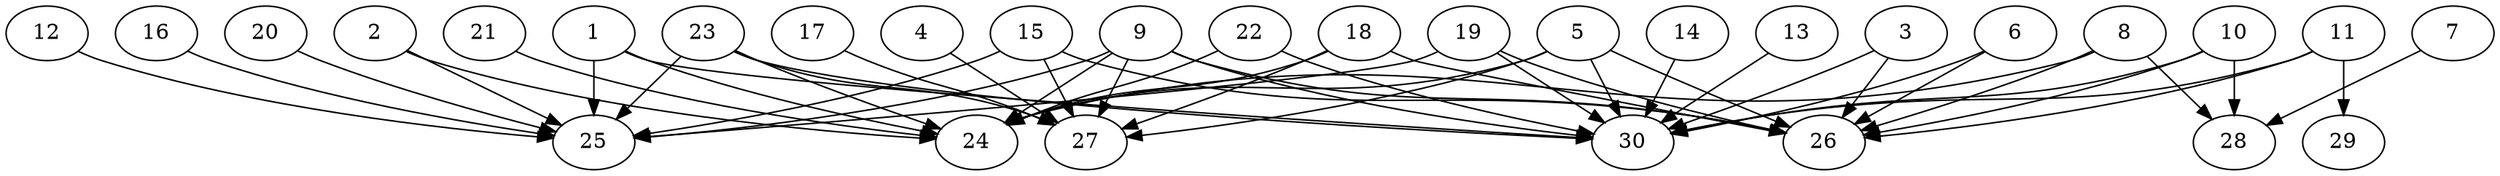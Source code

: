 // DAG automatically generated by daggen at Thu Oct  3 14:04:18 2019
// ./daggen --dot -n 30 --ccr 0.3 --fat 0.9 --regular 0.7 --density 0.7 --mindata 5242880 --maxdata 52428800 
digraph G {
  1 [size="79172267", alpha="0.15", expect_size="23751680"] 
  1 -> 24 [size ="23751680"]
  1 -> 25 [size ="23751680"]
  1 -> 30 [size ="23751680"]
  2 [size="114930347", alpha="0.12", expect_size="34479104"] 
  2 -> 24 [size ="34479104"]
  2 -> 25 [size ="34479104"]
  3 [size="22531413", alpha="0.03", expect_size="6759424"] 
  3 -> 26 [size ="6759424"]
  3 -> 30 [size ="6759424"]
  4 [size="115462827", alpha="0.00", expect_size="34638848"] 
  4 -> 27 [size ="34638848"]
  5 [size="33406293", alpha="0.13", expect_size="10021888"] 
  5 -> 24 [size ="10021888"]
  5 -> 26 [size ="10021888"]
  5 -> 27 [size ="10021888"]
  5 -> 30 [size ="10021888"]
  6 [size="100829867", alpha="0.06", expect_size="30248960"] 
  6 -> 26 [size ="30248960"]
  6 -> 30 [size ="30248960"]
  7 [size="118985387", alpha="0.18", expect_size="35695616"] 
  7 -> 28 [size ="35695616"]
  8 [size="119220907", alpha="0.05", expect_size="35766272"] 
  8 -> 24 [size ="35766272"]
  8 -> 26 [size ="35766272"]
  8 -> 28 [size ="35766272"]
  9 [size="105489067", alpha="0.18", expect_size="31646720"] 
  9 -> 24 [size ="31646720"]
  9 -> 25 [size ="31646720"]
  9 -> 26 [size ="31646720"]
  9 -> 27 [size ="31646720"]
  9 -> 30 [size ="31646720"]
  10 [size="71161173", alpha="0.12", expect_size="21348352"] 
  10 -> 26 [size ="21348352"]
  10 -> 28 [size ="21348352"]
  10 -> 30 [size ="21348352"]
  11 [size="27357867", alpha="0.13", expect_size="8207360"] 
  11 -> 26 [size ="8207360"]
  11 -> 29 [size ="8207360"]
  11 -> 30 [size ="8207360"]
  12 [size="145186133", alpha="0.17", expect_size="43555840"] 
  12 -> 25 [size ="43555840"]
  13 [size="82851840", alpha="0.06", expect_size="24855552"] 
  13 -> 30 [size ="24855552"]
  14 [size="106649600", alpha="0.07", expect_size="31994880"] 
  14 -> 30 [size ="31994880"]
  15 [size="109509973", alpha="0.13", expect_size="32852992"] 
  15 -> 25 [size ="32852992"]
  15 -> 26 [size ="32852992"]
  15 -> 27 [size ="32852992"]
  16 [size="54388053", alpha="0.10", expect_size="16316416"] 
  16 -> 25 [size ="16316416"]
  17 [size="100788907", alpha="0.03", expect_size="30236672"] 
  17 -> 27 [size ="30236672"]
  18 [size="88183467", alpha="0.00", expect_size="26455040"] 
  18 -> 24 [size ="26455040"]
  18 -> 26 [size ="26455040"]
  18 -> 27 [size ="26455040"]
  19 [size="126361600", alpha="0.08", expect_size="37908480"] 
  19 -> 25 [size ="37908480"]
  19 -> 26 [size ="37908480"]
  19 -> 30 [size ="37908480"]
  20 [size="107431253", alpha="0.06", expect_size="32229376"] 
  20 -> 25 [size ="32229376"]
  21 [size="42294613", alpha="0.13", expect_size="12688384"] 
  21 -> 24 [size ="12688384"]
  22 [size="144554667", alpha="0.12", expect_size="43366400"] 
  22 -> 24 [size ="43366400"]
  22 -> 30 [size ="43366400"]
  23 [size="124081493", alpha="0.12", expect_size="37224448"] 
  23 -> 24 [size ="37224448"]
  23 -> 25 [size ="37224448"]
  23 -> 27 [size ="37224448"]
  23 -> 30 [size ="37224448"]
  24 [size="172752213", alpha="0.04", expect_size="51825664"] 
  25 [size="69806080", alpha="0.18", expect_size="20941824"] 
  26 [size="170571093", alpha="0.03", expect_size="51171328"] 
  27 [size="90398720", alpha="0.01", expect_size="27119616"] 
  28 [size="115370667", alpha="0.12", expect_size="34611200"] 
  29 [size="118452907", alpha="0.13", expect_size="35535872"] 
  30 [size="20896427", alpha="0.02", expect_size="6268928"] 
}
